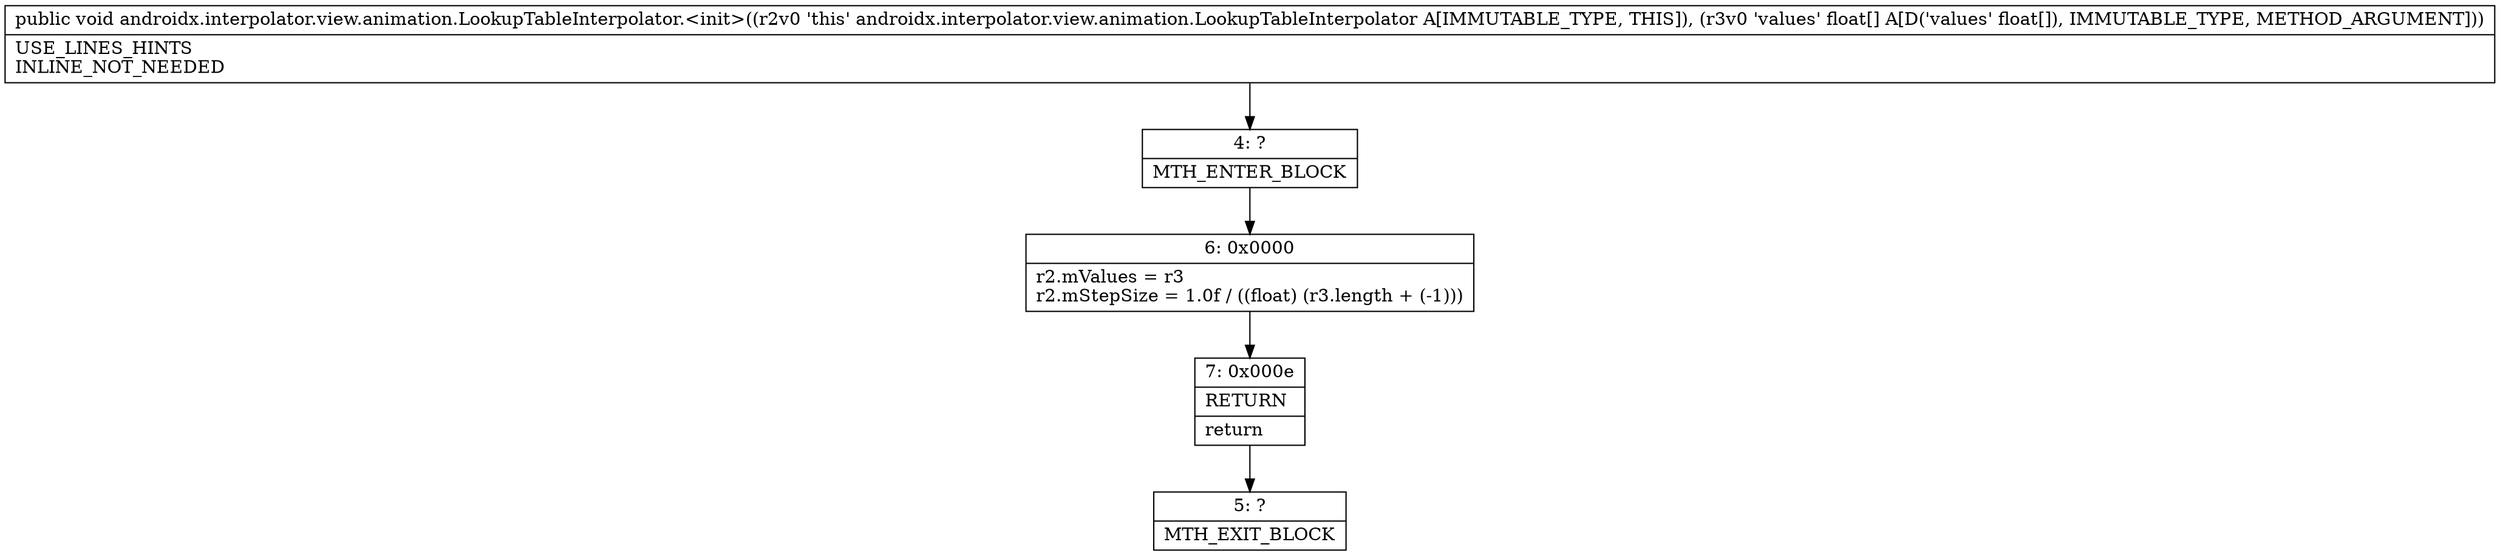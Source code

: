 digraph "CFG forandroidx.interpolator.view.animation.LookupTableInterpolator.\<init\>([F)V" {
Node_4 [shape=record,label="{4\:\ ?|MTH_ENTER_BLOCK\l}"];
Node_6 [shape=record,label="{6\:\ 0x0000|r2.mValues = r3\lr2.mStepSize = 1.0f \/ ((float) (r3.length + (\-1)))\l}"];
Node_7 [shape=record,label="{7\:\ 0x000e|RETURN\l|return\l}"];
Node_5 [shape=record,label="{5\:\ ?|MTH_EXIT_BLOCK\l}"];
MethodNode[shape=record,label="{public void androidx.interpolator.view.animation.LookupTableInterpolator.\<init\>((r2v0 'this' androidx.interpolator.view.animation.LookupTableInterpolator A[IMMUTABLE_TYPE, THIS]), (r3v0 'values' float[] A[D('values' float[]), IMMUTABLE_TYPE, METHOD_ARGUMENT]))  | USE_LINES_HINTS\lINLINE_NOT_NEEDED\l}"];
MethodNode -> Node_4;Node_4 -> Node_6;
Node_6 -> Node_7;
Node_7 -> Node_5;
}

